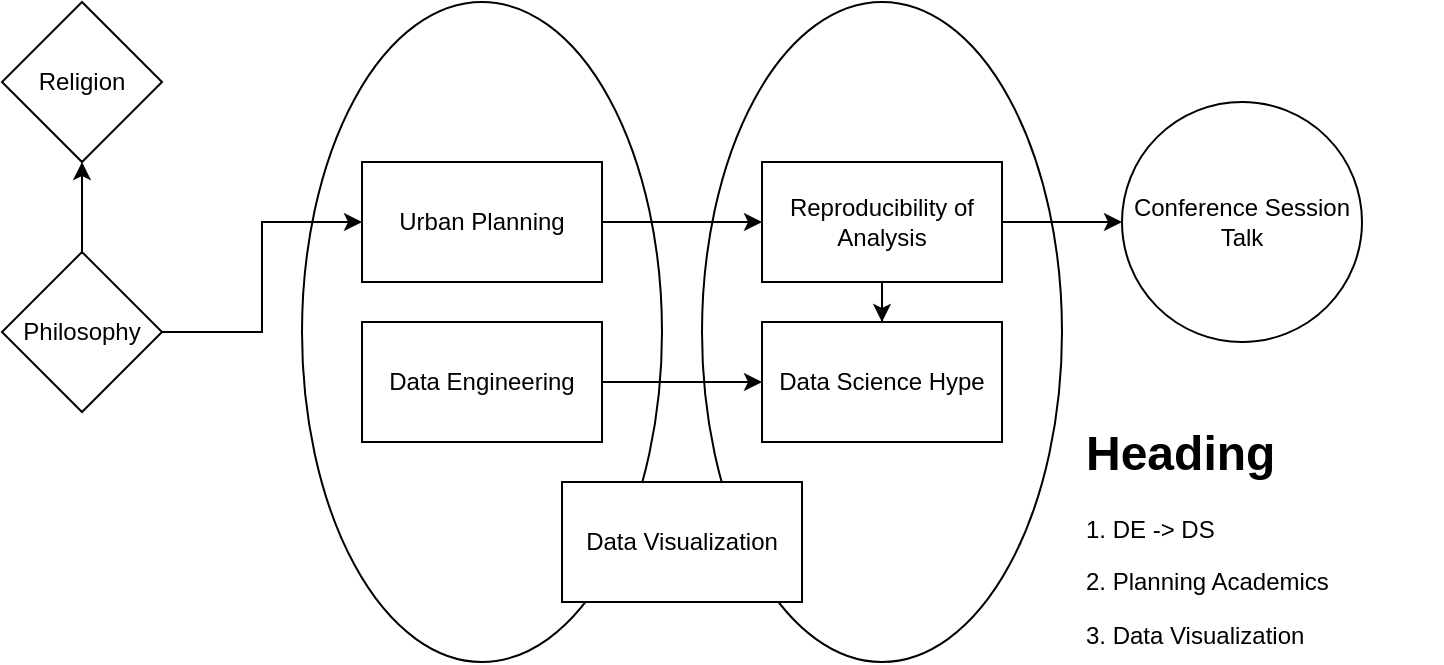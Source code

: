 <mxfile version="24.5.5" type="github">
  <diagram name="Page-1" id="PqCbcoU4bceAFt4kiQR4">
    <mxGraphModel dx="814" dy="478" grid="1" gridSize="10" guides="1" tooltips="1" connect="1" arrows="1" fold="1" page="1" pageScale="1" pageWidth="850" pageHeight="1100" math="0" shadow="0">
      <root>
        <mxCell id="0" />
        <mxCell id="1" parent="0" />
        <mxCell id="ZpMK5kqLHsmBqhn6s6ND-5" value="" style="ellipse;whiteSpace=wrap;html=1;" vertex="1" parent="1">
          <mxGeometry x="450" y="120" width="180" height="330" as="geometry" />
        </mxCell>
        <mxCell id="ZpMK5kqLHsmBqhn6s6ND-4" value="" style="ellipse;whiteSpace=wrap;html=1;" vertex="1" parent="1">
          <mxGeometry x="250" y="120" width="180" height="330" as="geometry" />
        </mxCell>
        <mxCell id="ZpMK5kqLHsmBqhn6s6ND-6" style="edgeStyle=orthogonalEdgeStyle;rounded=0;orthogonalLoop=1;jettySize=auto;html=1;entryX=0;entryY=0.5;entryDx=0;entryDy=0;" edge="1" parent="1" source="ZpMK5kqLHsmBqhn6s6ND-1" target="ZpMK5kqLHsmBqhn6s6ND-2">
          <mxGeometry relative="1" as="geometry" />
        </mxCell>
        <mxCell id="ZpMK5kqLHsmBqhn6s6ND-1" value="Urban Planning" style="rounded=0;whiteSpace=wrap;html=1;" vertex="1" parent="1">
          <mxGeometry x="280" y="200" width="120" height="60" as="geometry" />
        </mxCell>
        <mxCell id="ZpMK5kqLHsmBqhn6s6ND-7" style="edgeStyle=orthogonalEdgeStyle;rounded=0;orthogonalLoop=1;jettySize=auto;html=1;" edge="1" parent="1" source="ZpMK5kqLHsmBqhn6s6ND-2" target="ZpMK5kqLHsmBqhn6s6ND-3">
          <mxGeometry relative="1" as="geometry" />
        </mxCell>
        <mxCell id="ZpMK5kqLHsmBqhn6s6ND-18" style="edgeStyle=orthogonalEdgeStyle;rounded=0;orthogonalLoop=1;jettySize=auto;html=1;entryX=0;entryY=0.5;entryDx=0;entryDy=0;" edge="1" parent="1" source="ZpMK5kqLHsmBqhn6s6ND-2" target="ZpMK5kqLHsmBqhn6s6ND-17">
          <mxGeometry relative="1" as="geometry" />
        </mxCell>
        <mxCell id="ZpMK5kqLHsmBqhn6s6ND-2" value="Reproducibility of Analysis" style="rounded=0;whiteSpace=wrap;html=1;" vertex="1" parent="1">
          <mxGeometry x="480" y="200" width="120" height="60" as="geometry" />
        </mxCell>
        <mxCell id="ZpMK5kqLHsmBqhn6s6ND-3" value="Data Science Hype " style="rounded=0;whiteSpace=wrap;html=1;" vertex="1" parent="1">
          <mxGeometry x="480" y="280" width="120" height="60" as="geometry" />
        </mxCell>
        <mxCell id="ZpMK5kqLHsmBqhn6s6ND-10" style="edgeStyle=orthogonalEdgeStyle;rounded=0;orthogonalLoop=1;jettySize=auto;html=1;entryX=0.5;entryY=1;entryDx=0;entryDy=0;" edge="1" parent="1" source="ZpMK5kqLHsmBqhn6s6ND-8" target="ZpMK5kqLHsmBqhn6s6ND-9">
          <mxGeometry relative="1" as="geometry" />
        </mxCell>
        <mxCell id="ZpMK5kqLHsmBqhn6s6ND-11" style="edgeStyle=orthogonalEdgeStyle;rounded=0;orthogonalLoop=1;jettySize=auto;html=1;" edge="1" parent="1" source="ZpMK5kqLHsmBqhn6s6ND-8" target="ZpMK5kqLHsmBqhn6s6ND-1">
          <mxGeometry relative="1" as="geometry" />
        </mxCell>
        <mxCell id="ZpMK5kqLHsmBqhn6s6ND-8" value="Philosophy" style="rhombus;whiteSpace=wrap;html=1;" vertex="1" parent="1">
          <mxGeometry x="100" y="245" width="80" height="80" as="geometry" />
        </mxCell>
        <mxCell id="ZpMK5kqLHsmBqhn6s6ND-9" value="Religion" style="rhombus;whiteSpace=wrap;html=1;" vertex="1" parent="1">
          <mxGeometry x="100" y="120" width="80" height="80" as="geometry" />
        </mxCell>
        <mxCell id="ZpMK5kqLHsmBqhn6s6ND-13" style="edgeStyle=orthogonalEdgeStyle;rounded=0;orthogonalLoop=1;jettySize=auto;html=1;" edge="1" parent="1" source="ZpMK5kqLHsmBqhn6s6ND-12" target="ZpMK5kqLHsmBqhn6s6ND-3">
          <mxGeometry relative="1" as="geometry" />
        </mxCell>
        <mxCell id="ZpMK5kqLHsmBqhn6s6ND-12" value="Data Engineering" style="rounded=0;whiteSpace=wrap;html=1;" vertex="1" parent="1">
          <mxGeometry x="280" y="280" width="120" height="60" as="geometry" />
        </mxCell>
        <mxCell id="ZpMK5kqLHsmBqhn6s6ND-15" value="&lt;h1 style=&quot;margin-top: 0px;&quot;&gt;Heading&lt;/h1&gt;&lt;p&gt;1. DE -&amp;gt; DS&lt;/p&gt;&lt;p&gt;2. Planning Academics&lt;/p&gt;&lt;p&gt;3. Data Visualization&lt;br&gt;&lt;/p&gt;" style="text;html=1;whiteSpace=wrap;overflow=hidden;rounded=0;" vertex="1" parent="1">
          <mxGeometry x="640" y="325" width="180" height="120" as="geometry" />
        </mxCell>
        <mxCell id="ZpMK5kqLHsmBqhn6s6ND-16" value="Data Visualization" style="rounded=0;whiteSpace=wrap;html=1;" vertex="1" parent="1">
          <mxGeometry x="380" y="360" width="120" height="60" as="geometry" />
        </mxCell>
        <mxCell id="ZpMK5kqLHsmBqhn6s6ND-17" value="Conference Session Talk" style="ellipse;whiteSpace=wrap;html=1;aspect=fixed;" vertex="1" parent="1">
          <mxGeometry x="660" y="170" width="120" height="120" as="geometry" />
        </mxCell>
      </root>
    </mxGraphModel>
  </diagram>
</mxfile>
